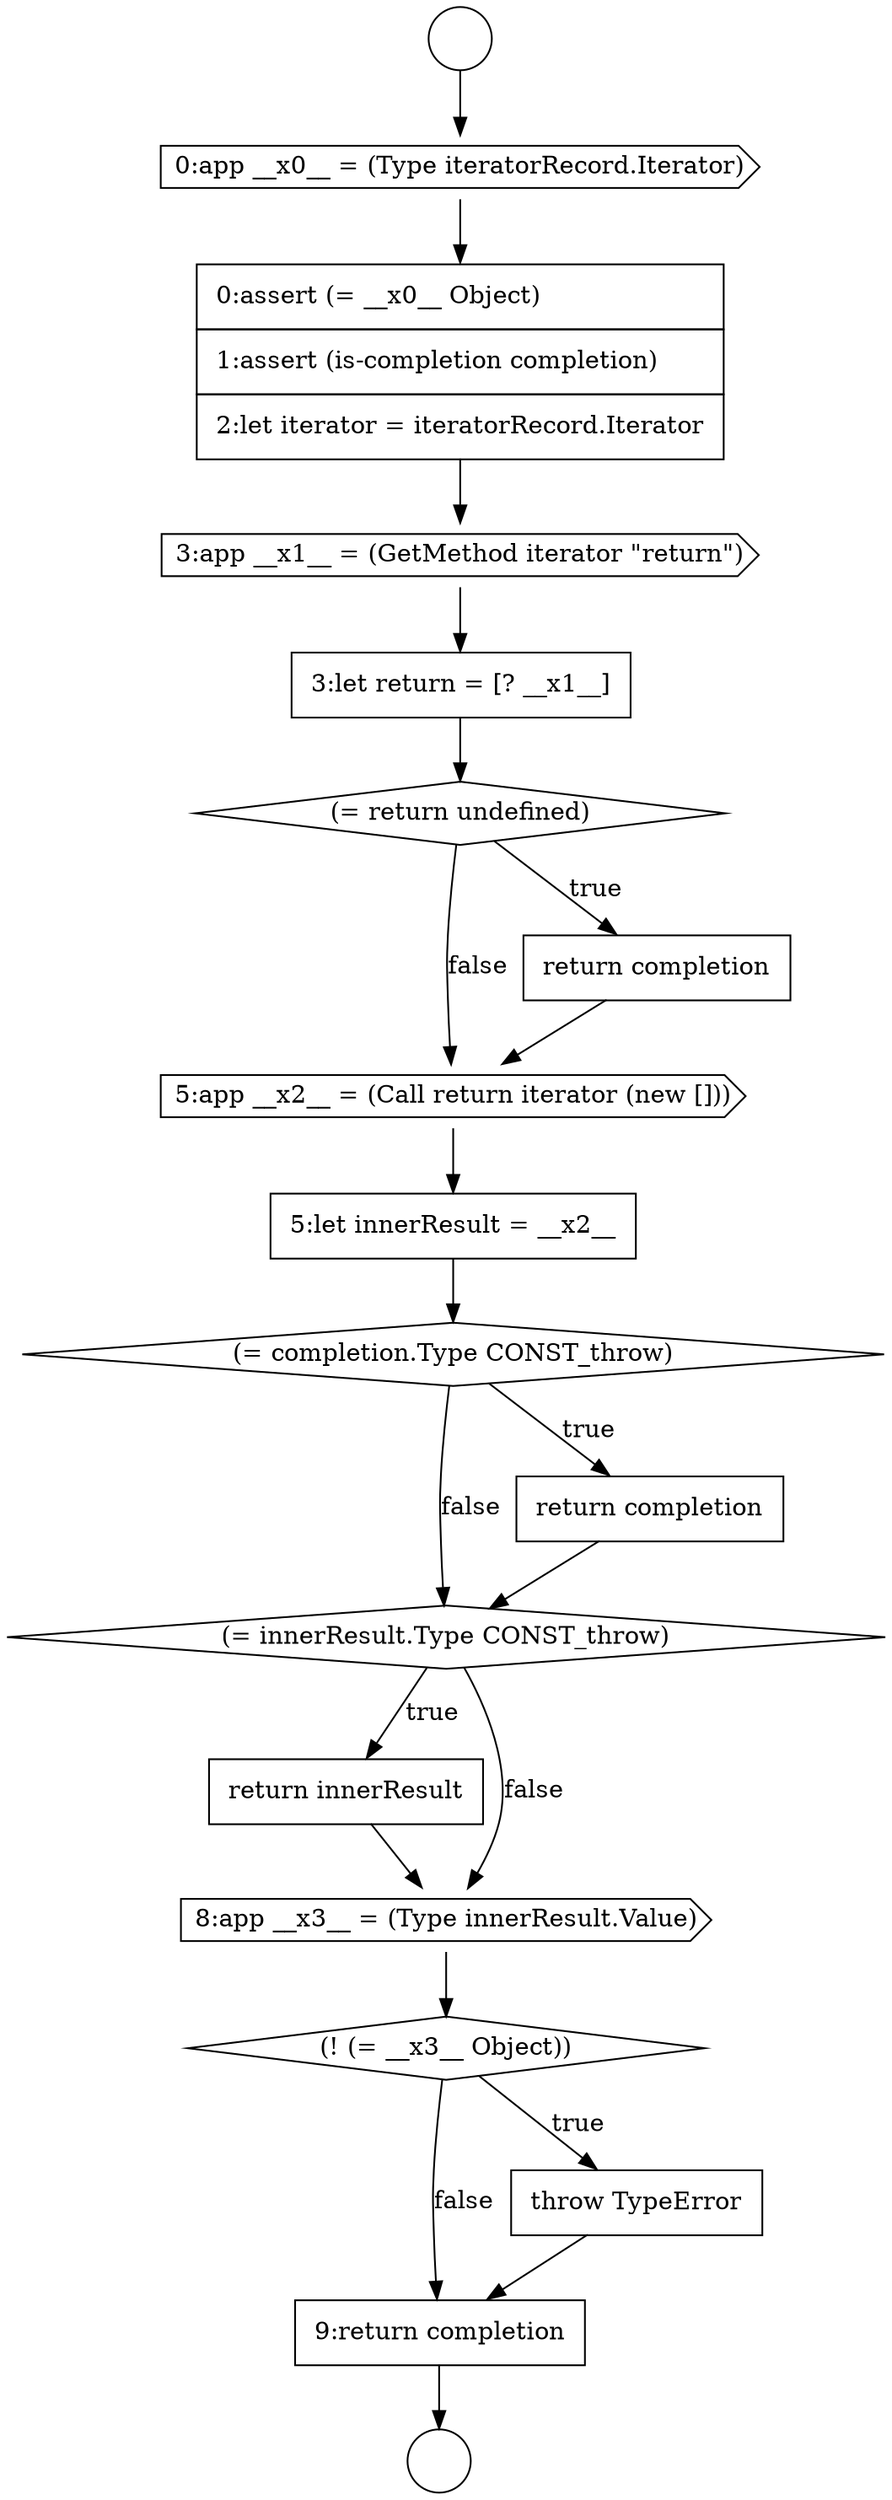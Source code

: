 digraph {
  node1168 [shape=diamond, label=<<font color="black">(= innerResult.Type CONST_throw)</font>> color="black" fillcolor="white" style=filled]
  node1164 [shape=cds, label=<<font color="black">5:app __x2__ = (Call return iterator (new []))</font>> color="black" fillcolor="white" style=filled]
  node1169 [shape=none, margin=0, label=<<font color="black">
    <table border="0" cellborder="1" cellspacing="0" cellpadding="10">
      <tr><td align="left">return innerResult</td></tr>
    </table>
  </font>> color="black" fillcolor="white" style=filled]
  node1163 [shape=none, margin=0, label=<<font color="black">
    <table border="0" cellborder="1" cellspacing="0" cellpadding="10">
      <tr><td align="left">return completion</td></tr>
    </table>
  </font>> color="black" fillcolor="white" style=filled]
  node1159 [shape=none, margin=0, label=<<font color="black">
    <table border="0" cellborder="1" cellspacing="0" cellpadding="10">
      <tr><td align="left">0:assert (= __x0__ Object)</td></tr>
      <tr><td align="left">1:assert (is-completion completion)</td></tr>
      <tr><td align="left">2:let iterator = iteratorRecord.Iterator</td></tr>
    </table>
  </font>> color="black" fillcolor="white" style=filled]
  node1160 [shape=cds, label=<<font color="black">3:app __x1__ = (GetMethod iterator &quot;return&quot;)</font>> color="black" fillcolor="white" style=filled]
  node1162 [shape=diamond, label=<<font color="black">(= return undefined)</font>> color="black" fillcolor="white" style=filled]
  node1171 [shape=diamond, label=<<font color="black">(! (= __x3__ Object))</font>> color="black" fillcolor="white" style=filled]
  node1166 [shape=diamond, label=<<font color="black">(= completion.Type CONST_throw)</font>> color="black" fillcolor="white" style=filled]
  node1156 [shape=circle label=" " color="black" fillcolor="white" style=filled]
  node1157 [shape=circle label=" " color="black" fillcolor="white" style=filled]
  node1161 [shape=none, margin=0, label=<<font color="black">
    <table border="0" cellborder="1" cellspacing="0" cellpadding="10">
      <tr><td align="left">3:let return = [? __x1__]</td></tr>
    </table>
  </font>> color="black" fillcolor="white" style=filled]
  node1158 [shape=cds, label=<<font color="black">0:app __x0__ = (Type iteratorRecord.Iterator)</font>> color="black" fillcolor="white" style=filled]
  node1173 [shape=none, margin=0, label=<<font color="black">
    <table border="0" cellborder="1" cellspacing="0" cellpadding="10">
      <tr><td align="left">9:return completion</td></tr>
    </table>
  </font>> color="black" fillcolor="white" style=filled]
  node1170 [shape=cds, label=<<font color="black">8:app __x3__ = (Type innerResult.Value)</font>> color="black" fillcolor="white" style=filled]
  node1167 [shape=none, margin=0, label=<<font color="black">
    <table border="0" cellborder="1" cellspacing="0" cellpadding="10">
      <tr><td align="left">return completion</td></tr>
    </table>
  </font>> color="black" fillcolor="white" style=filled]
  node1172 [shape=none, margin=0, label=<<font color="black">
    <table border="0" cellborder="1" cellspacing="0" cellpadding="10">
      <tr><td align="left">throw TypeError</td></tr>
    </table>
  </font>> color="black" fillcolor="white" style=filled]
  node1165 [shape=none, margin=0, label=<<font color="black">
    <table border="0" cellborder="1" cellspacing="0" cellpadding="10">
      <tr><td align="left">5:let innerResult = __x2__</td></tr>
    </table>
  </font>> color="black" fillcolor="white" style=filled]
  node1169 -> node1170 [ color="black"]
  node1168 -> node1169 [label=<<font color="black">true</font>> color="black"]
  node1168 -> node1170 [label=<<font color="black">false</font>> color="black"]
  node1171 -> node1172 [label=<<font color="black">true</font>> color="black"]
  node1171 -> node1173 [label=<<font color="black">false</font>> color="black"]
  node1163 -> node1164 [ color="black"]
  node1158 -> node1159 [ color="black"]
  node1161 -> node1162 [ color="black"]
  node1164 -> node1165 [ color="black"]
  node1172 -> node1173 [ color="black"]
  node1160 -> node1161 [ color="black"]
  node1156 -> node1158 [ color="black"]
  node1162 -> node1163 [label=<<font color="black">true</font>> color="black"]
  node1162 -> node1164 [label=<<font color="black">false</font>> color="black"]
  node1167 -> node1168 [ color="black"]
  node1166 -> node1167 [label=<<font color="black">true</font>> color="black"]
  node1166 -> node1168 [label=<<font color="black">false</font>> color="black"]
  node1173 -> node1157 [ color="black"]
  node1159 -> node1160 [ color="black"]
  node1170 -> node1171 [ color="black"]
  node1165 -> node1166 [ color="black"]
}
